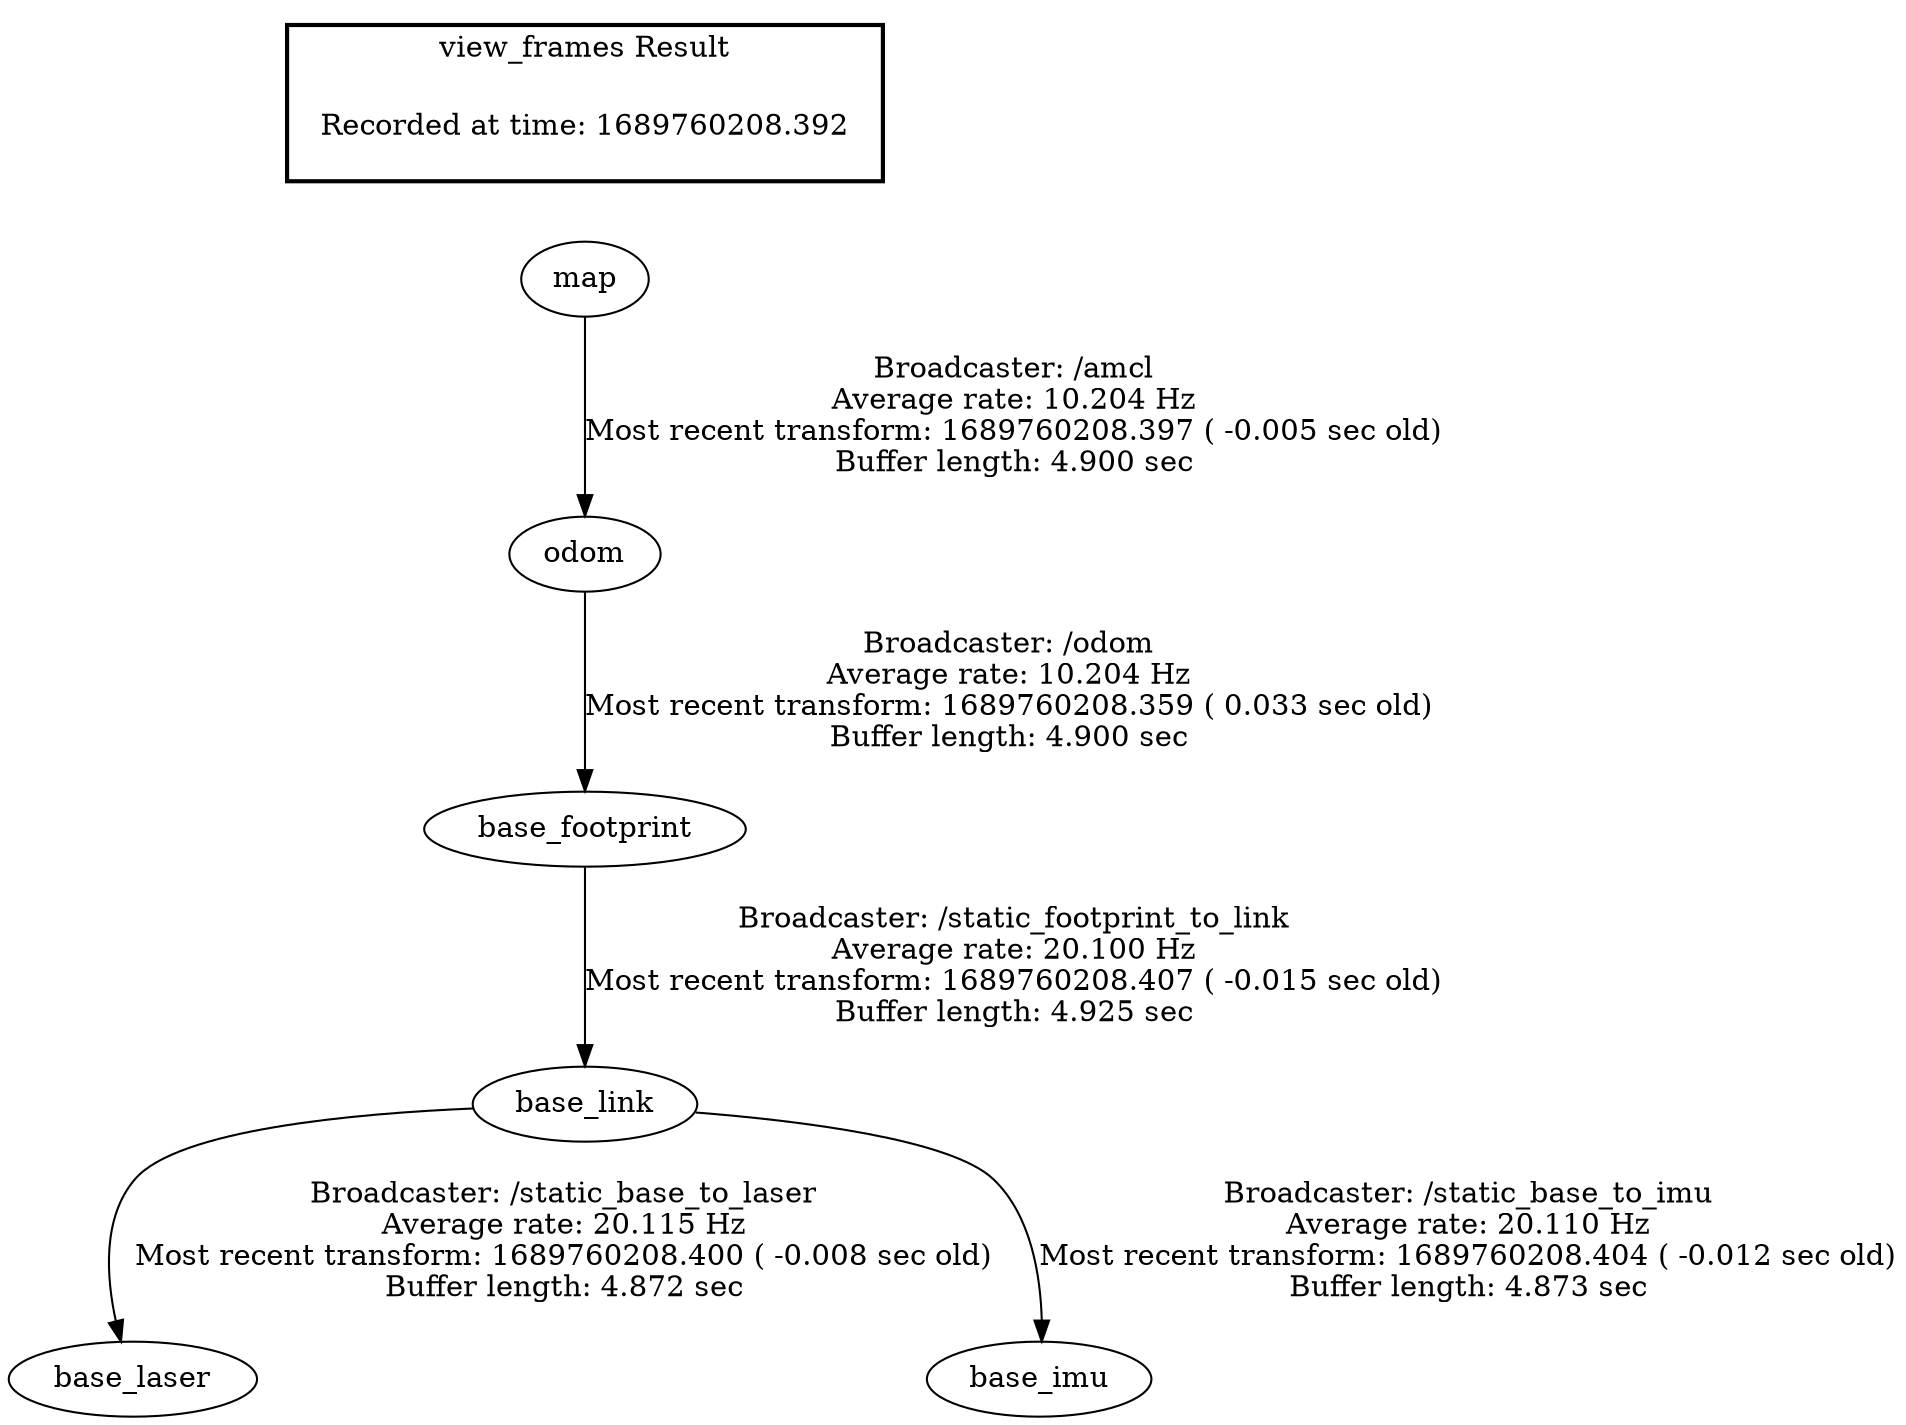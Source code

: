 digraph G {
"base_footprint" -> "base_link"[label="Broadcaster: /static_footprint_to_link\nAverage rate: 20.100 Hz\nMost recent transform: 1689760208.407 ( -0.015 sec old)\nBuffer length: 4.925 sec\n"];
"odom" -> "base_footprint"[label="Broadcaster: /odom\nAverage rate: 10.204 Hz\nMost recent transform: 1689760208.359 ( 0.033 sec old)\nBuffer length: 4.900 sec\n"];
"map" -> "odom"[label="Broadcaster: /amcl\nAverage rate: 10.204 Hz\nMost recent transform: 1689760208.397 ( -0.005 sec old)\nBuffer length: 4.900 sec\n"];
"base_link" -> "base_laser"[label="Broadcaster: /static_base_to_laser\nAverage rate: 20.115 Hz\nMost recent transform: 1689760208.400 ( -0.008 sec old)\nBuffer length: 4.872 sec\n"];
"base_link" -> "base_imu"[label="Broadcaster: /static_base_to_imu\nAverage rate: 20.110 Hz\nMost recent transform: 1689760208.404 ( -0.012 sec old)\nBuffer length: 4.873 sec\n"];
edge [style=invis];
 subgraph cluster_legend { style=bold; color=black; label ="view_frames Result";
"Recorded at time: 1689760208.392"[ shape=plaintext ] ;
 }->"map";
}